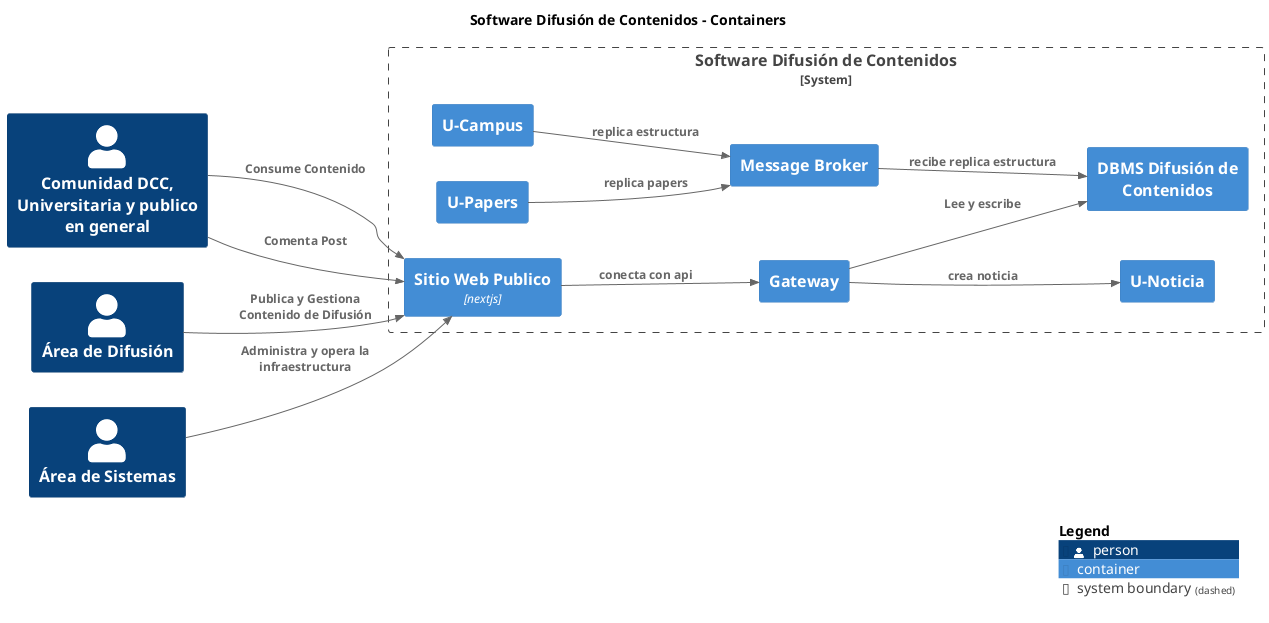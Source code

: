 @startuml
set separator none
title Software Difusión de Contenidos - Containers

left to right direction

!include <C4/C4>
!include <C4/C4_Context>
!include <C4/C4_Container>

Person(ComunidadDCCUniversitariaypublicoengeneral, "Comunidad DCC, Universitaria y publico en general", "", $tags="")
Person(ÁreadeDifusión, "Área de Difusión", "", $tags="")
Person(ÁreadeSistemas, "Área de Sistemas", "", $tags="")

System_Boundary("SoftwareDifusióndeContenidos_boundary", "Software Difusión de Contenidos", $tags="") {
  Container(SoftwareDifusióndeContenidos.DBMSDifusióndeContenidos, "DBMS Difusión de Contenidos", "", $tags="")
  Container(SoftwareDifusióndeContenidos.Gateway, "Gateway", "", $tags="")
  Container(SoftwareDifusióndeContenidos.UNoticia, "U-Noticia", "", $tags="")
  Container(SoftwareDifusióndeContenidos.UCampus, "U-Campus", "", $tags="")
  Container(SoftwareDifusióndeContenidos.UPapers, "U-Papers", "", $tags="")
  Container(SoftwareDifusióndeContenidos.MessageBroker, "Message Broker", "", $tags="")
  Container(SoftwareDifusióndeContenidos.SitioWebPublico, "Sitio Web Publico", "nextjs", "", $tags="")
}

Rel_D(ÁreadeSistemas, SoftwareDifusióndeContenidos.SitioWebPublico, "Administra y opera la infraestructura", $tags="")
Rel_D(SoftwareDifusióndeContenidos.MessageBroker, SoftwareDifusióndeContenidos.DBMSDifusióndeContenidos, "recibe replica estructura", $tags="")
Rel_D(SoftwareDifusióndeContenidos.SitioWebPublico, SoftwareDifusióndeContenidos.Gateway, "conecta con api", $tags="")
Rel_D(SoftwareDifusióndeContenidos.Gateway, SoftwareDifusióndeContenidos.DBMSDifusióndeContenidos, "Lee y escribe", $tags="")
Rel_D(SoftwareDifusióndeContenidos.Gateway, SoftwareDifusióndeContenidos.UNoticia, "crea noticia", $tags="")
Rel_D(SoftwareDifusióndeContenidos.UPapers, SoftwareDifusióndeContenidos.MessageBroker, "replica papers", $tags="")
Rel_D(SoftwareDifusióndeContenidos.UCampus, SoftwareDifusióndeContenidos.MessageBroker, "replica estructura", $tags="")
Rel_D(ComunidadDCCUniversitariaypublicoengeneral, SoftwareDifusióndeContenidos.SitioWebPublico, "Consume Contenido", $tags="")
Rel_D(ComunidadDCCUniversitariaypublicoengeneral, SoftwareDifusióndeContenidos.SitioWebPublico, "Comenta Post", $tags="")
Rel_D(ÁreadeDifusión, SoftwareDifusióndeContenidos.SitioWebPublico, "Publica y Gestiona Contenido de Difusión", $tags="")

SHOW_LEGEND(true)
@enduml